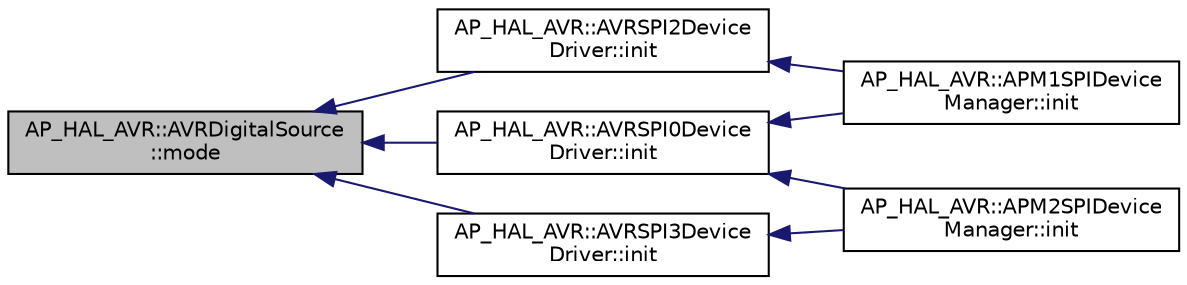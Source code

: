 digraph "AP_HAL_AVR::AVRDigitalSource::mode"
{
 // INTERACTIVE_SVG=YES
  edge [fontname="Helvetica",fontsize="10",labelfontname="Helvetica",labelfontsize="10"];
  node [fontname="Helvetica",fontsize="10",shape=record];
  rankdir="LR";
  Node1 [label="AP_HAL_AVR::AVRDigitalSource\l::mode",height=0.2,width=0.4,color="black", fillcolor="grey75", style="filled" fontcolor="black"];
  Node1 -> Node2 [dir="back",color="midnightblue",fontsize="10",style="solid",fontname="Helvetica"];
  Node2 [label="AP_HAL_AVR::AVRSPI0Device\lDriver::init",height=0.2,width=0.4,color="black", fillcolor="white", style="filled",URL="$classAP__HAL__AVR_1_1AVRSPI0DeviceDriver.html#a25712c2edf66ba3b6550ed356afdf980"];
  Node2 -> Node3 [dir="back",color="midnightblue",fontsize="10",style="solid",fontname="Helvetica"];
  Node3 [label="AP_HAL_AVR::APM1SPIDevice\lManager::init",height=0.2,width=0.4,color="black", fillcolor="white", style="filled",URL="$classAP__HAL__AVR_1_1APM1SPIDeviceManager.html#a4948e7d4ad1faa56539dec151174b162"];
  Node2 -> Node4 [dir="back",color="midnightblue",fontsize="10",style="solid",fontname="Helvetica"];
  Node4 [label="AP_HAL_AVR::APM2SPIDevice\lManager::init",height=0.2,width=0.4,color="black", fillcolor="white", style="filled",URL="$classAP__HAL__AVR_1_1APM2SPIDeviceManager.html#ae3e318ff4ff7e39e92c86dc9beeec231"];
  Node1 -> Node5 [dir="back",color="midnightblue",fontsize="10",style="solid",fontname="Helvetica"];
  Node5 [label="AP_HAL_AVR::AVRSPI2Device\lDriver::init",height=0.2,width=0.4,color="black", fillcolor="white", style="filled",URL="$classAP__HAL__AVR_1_1AVRSPI2DeviceDriver.html#ab3f69030d8468dbd47176eabdc7d2334"];
  Node5 -> Node3 [dir="back",color="midnightblue",fontsize="10",style="solid",fontname="Helvetica"];
  Node1 -> Node6 [dir="back",color="midnightblue",fontsize="10",style="solid",fontname="Helvetica"];
  Node6 [label="AP_HAL_AVR::AVRSPI3Device\lDriver::init",height=0.2,width=0.4,color="black", fillcolor="white", style="filled",URL="$classAP__HAL__AVR_1_1AVRSPI3DeviceDriver.html#a4268c09156186adfe750a2253111e805"];
  Node6 -> Node4 [dir="back",color="midnightblue",fontsize="10",style="solid",fontname="Helvetica"];
}
